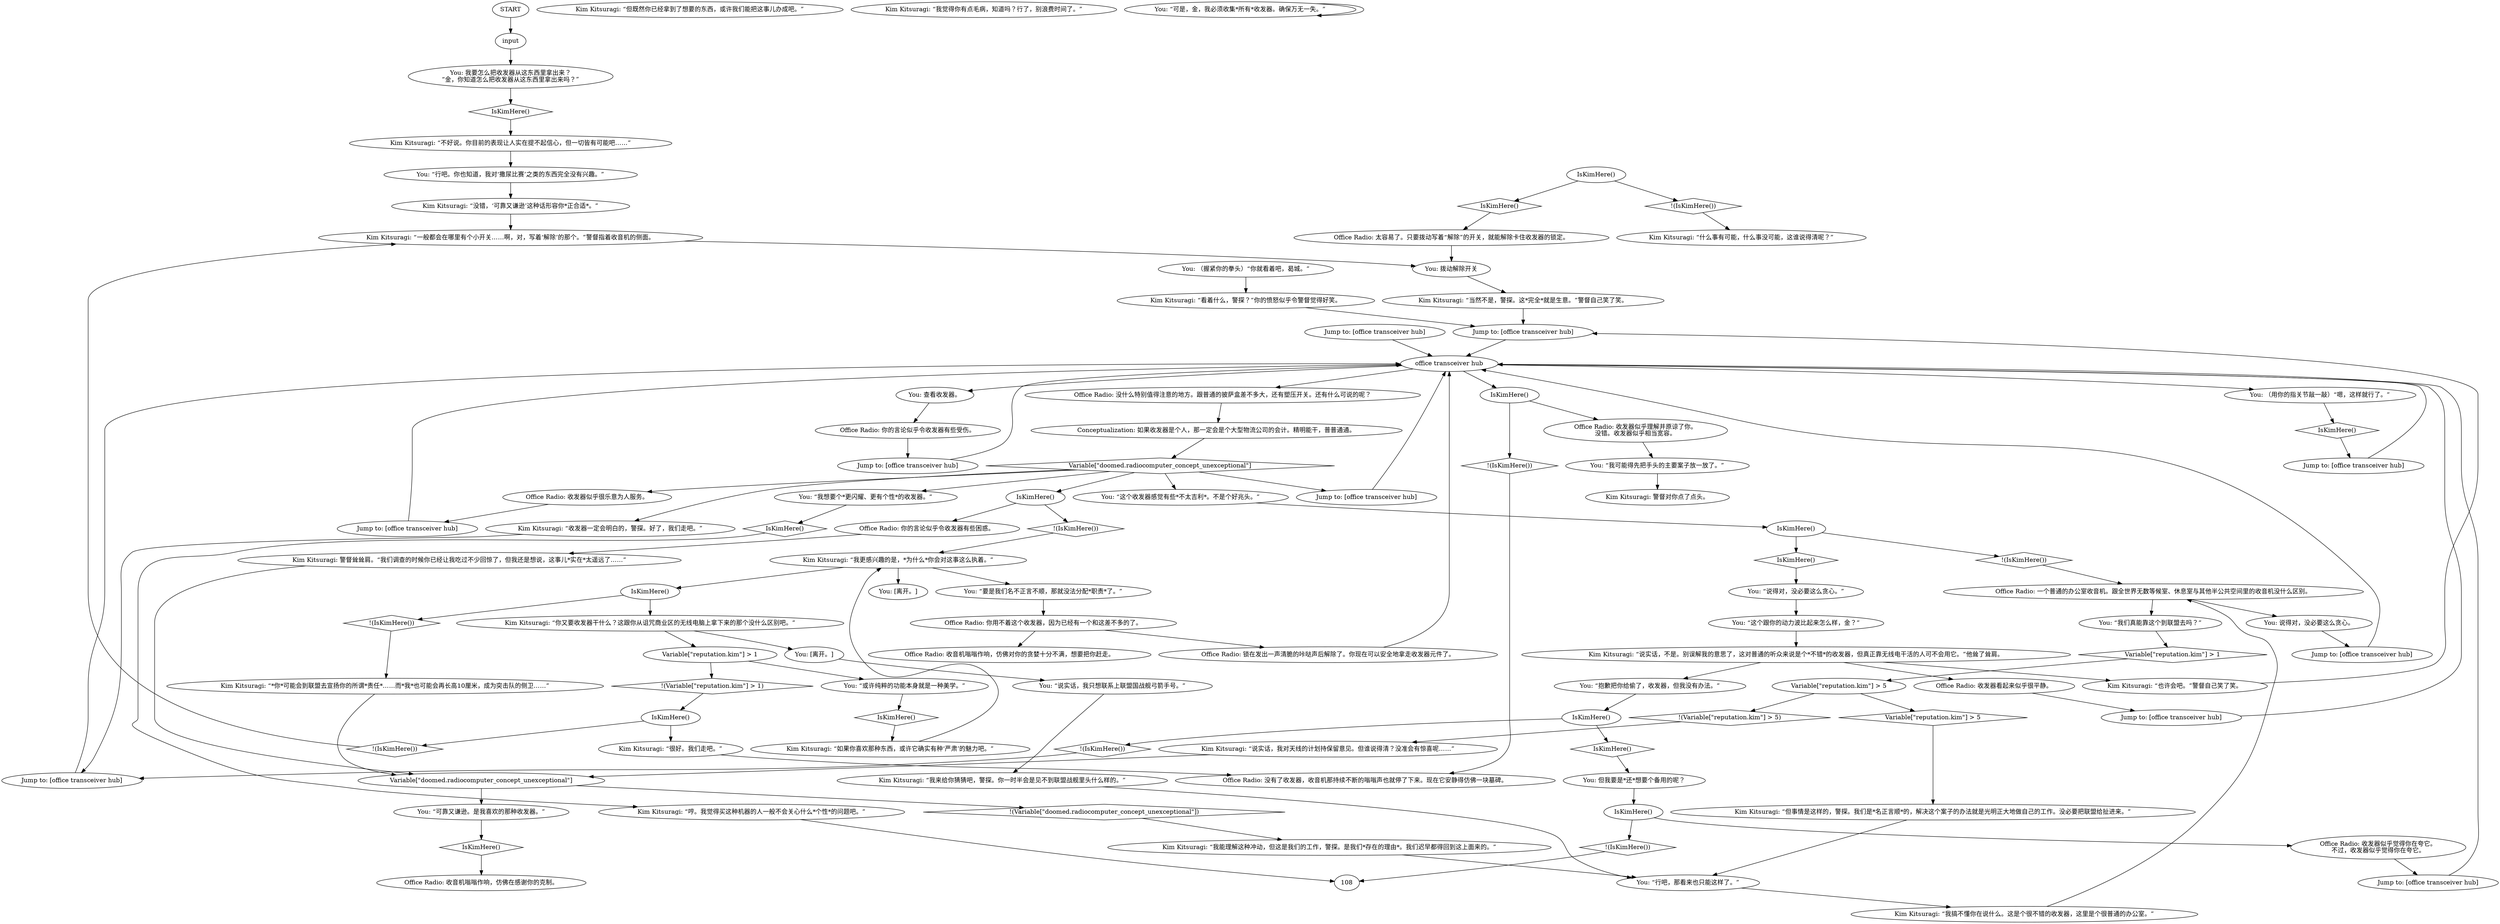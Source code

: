 # OFFICE / SECRETARYS RADIO
# You can remove the transceiver from this radio as part of the MORALIST DREAM QUEST
# ==================================================
digraph G {
	  0 [label="START"];
	  1 [label="input"];
	  2 [label="Kim Kitsuragi: “但既然你已经拿到了想要的东西，或许我们能把这事儿办成吧。”"];
	  3 [label="office transceiver hub"];
	  4 [label="You: “我想要个*更闪耀、更有个性*的收发器。”"];
	  5 [label="IsKimHere()"];
	  6 [label="IsKimHere()", shape=diamond];
	  7 [label="!(IsKimHere())", shape=diamond];
	  8 [label="Kim Kitsuragi: “我来给你猜猜吧，警探。你一时半会是见不到联盟战舰里头什么样的。”"];
	  9 [label="Conceptualization: 如果收发器是个人，那一定会是个大型物流公司的会计。精明能干，普普通通。"];
	  10 [label="Kim Kitsuragi: “哼。我觉得买这种机器的人一般不会关心什么*个性*的问题吧。”"];
	  11 [label="You: “要是我们名不正言不顺，那就没法分配*职责*了。”"];
	  12 [label="Kim Kitsuragi: “看着什么，警探？”你的愤怒似乎令警督觉得好笑。"];
	  13 [label="Kim Kitsuragi: “如果你喜欢那种东西，或许它确实有种‘严肃’的魅力吧。”"];
	  14 [label="Jump to: [office transceiver hub]"];
	  15 [label="IsKimHere()"];
	  16 [label="IsKimHere()", shape=diamond];
	  17 [label="!(IsKimHere())", shape=diamond];
	  18 [label="You: 拨动解除开关"];
	  19 [label="You: 查看收发器。"];
	  20 [label="Kim Kitsuragi: “说实话，不是。别误解我的意思了，这对普通的听众来说是个*不错*的收发器，但真正靠无线电干活的人可不会用它。”他耸了耸肩。"];
	  21 [label="You: “这个收发器感觉有些*不太吉利*。不是个好兆头。”"];
	  22 [label="IsKimHere()"];
	  23 [label="IsKimHere()", shape=diamond];
	  24 [label="!(IsKimHere())", shape=diamond];
	  25 [label="Jump to: [office transceiver hub]"];
	  26 [label="Variable[\"reputation.kim\"] > 5"];
	  27 [label="Variable[\"reputation.kim\"] > 5", shape=diamond];
	  28 [label="!(Variable[\"reputation.kim\"] > 5)", shape=diamond];
	  29 [label="Kim Kitsuragi: “说实话，我对天线的计划持保留意见。但谁说得清？没准会有惊喜呢……”"];
	  30 [label="Jump to: [office transceiver hub]"];
	  31 [label="Variable[\"doomed.radiocomputer_concept_unexceptional\"]"];
	  32 [label="Variable[\"doomed.radiocomputer_concept_unexceptional\"]", shape=diamond];
	  33 [label="!(Variable[\"doomed.radiocomputer_concept_unexceptional\"])", shape=diamond];
	  34 [label="You: “可靠又谦逊。是我喜欢的那种收发器。”"];
	  35 [label="IsKimHere()"];
	  36 [label="IsKimHere()", shape=diamond];
	  37 [label="!(IsKimHere())", shape=diamond];
	  38 [label="Office Radio: 你的言论似乎令收发器有些困惑。"];
	  39 [label="Office Radio: 一个普通的办公室收音机。跟全世界无数等候室、休息室与其他半公共空间里的收音机没什么区别。"];
	  40 [label="You: 我要怎么把收发器从这东西里拿出来？\n“金，你知道怎么把收发器从这东西里拿出来吗？”"];
	  41 [label="You: 说得对，没必要这么贪心。"];
	  42 [label="Office Radio: 锁在发出一声清脆的咔哒声后解除了。你现在可以安全地拿走收发器元件了。"];
	  43 [label="Kim Kitsuragi: “当然不是，警探。这*完全*就是生意。”警督自己笑了笑。"];
	  44 [label="Kim Kitsuragi: “没错，‘可靠又谦逊’这种话形容你*正合适*。”"];
	  45 [label="Office Radio: 收音机嗡嗡作响，仿佛在感谢你的克制。"];
	  46 [label="Jump to: [office transceiver hub]"];
	  47 [label="You: “行吧，那看来也只能这样了。”"];
	  48 [label="You: “抱歉把你给偷了，收发器，但我没有办法。”"];
	  49 [label="Kim Kitsuragi: “收发器一定会明白的，警探。好了，我们走吧。”"];
	  50 [label="You: 但我要是*还*想要个备用的呢？"];
	  51 [label="Office Radio: 收音机嗡嗡作响，仿佛对你的贪婪十分不满，想要把你赶走。"];
	  52 [label="IsKimHere()"];
	  53 [label="IsKimHere()", shape=diamond];
	  54 [label="!(IsKimHere())", shape=diamond];
	  55 [label="Office Radio: 收发器似乎觉得你在夸它。\n不过，收发器似乎觉得你在夸它。"];
	  56 [label="Kim Kitsuragi: “一般都会在哪里有个小开关……啊，对，写着‘解除’的那个。”警督指着收音机的侧面。"];
	  57 [label="Kim Kitsuragi: “不好说。你目前的表现让人实在提不起信心，但一切皆有可能吧……”"];
	  58 [label="IsKimHere()"];
	  59 [label="IsKimHere()", shape=diamond];
	  60 [label="!(IsKimHere())", shape=diamond];
	  61 [label="Kim Kitsuragi: “很好。我们走吧。”"];
	  62 [label="Jump to: [office transceiver hub]"];
	  63 [label="Kim Kitsuragi: “我能理解这种冲动，但这是我们的工作，警探。是我们*存在的理由*。我们迟早都得回到这上面来的。”"];
	  64 [label="Kim Kitsuragi: 警督对你点了点头。"];
	  65 [label="You: “这个跟你的动力波比起来怎么样，金？”"];
	  66 [label="You: （用你的指关节敲一敲）“嗯，这样就行了。”"];
	  67 [label="Jump to: [office transceiver hub]"];
	  68 [label="Jump to: [office transceiver hub]"];
	  69 [label="Kim Kitsuragi: 警督耸耸肩。“我们调查的时候你已经让我吃过不少回惊了，但我还是想说，这事儿*实在*太遥远了……”"];
	  70 [label="Kim Kitsuragi: “但事情是这样的，警探。我们是*名正言顺*的，解决这个案子的办法就是光明正大地做自己的工作。没必要把联盟给扯进来。”"];
	  71 [label="Office Radio: 你用不着这个收发器，因为已经有一个和这差不多的了。"];
	  72 [label="Kim Kitsuragi: “什么事有可能，什么事没可能，这谁说得清呢？”"];
	  73 [label="You: （握紧你的拳头）“你就看着吧，曷城。”"];
	  74 [label="Office Radio: 收发器看起来似乎很平静。"];
	  75 [label="Kim Kitsuragi: “我更感兴趣的是，*为什么*你会对这事这么执着。”"];
	  76 [label="Kim Kitsuragi: “我觉得你有点毛病，知道吗？行了，别浪费时间了。”"];
	  77 [label="You: “可是，金，我必须收集*所有*收发器。确保万无一失。”"];
	  78 [label="You: [离开。]"];
	  79 [label="IsKimHere()"];
	  80 [label="IsKimHere()", shape=diamond];
	  81 [label="!(IsKimHere())", shape=diamond];
	  82 [label="Office Radio: 收发器似乎理解并原谅了你。\n没错。收发器似乎相当宽容。"];
	  83 [label="Jump to: [office transceiver hub]"];
	  84 [label="Jump to: [office transceiver hub]"];
	  85 [label="Jump to: [office transceiver hub]"];
	  86 [label="You: “我可能得先把手头的主要案子放一放了。”"];
	  87 [label="IsKimHere()"];
	  88 [label="IsKimHere()", shape=diamond];
	  89 [label="!(IsKimHere())", shape=diamond];
	  90 [label="Kim Kitsuragi: “你又要收发器干什么？这跟你从诅咒商业区的无线电脑上拿下来的那个没什么区别吧。”"];
	  91 [label="Office Radio: 太容易了。只要拨动写着“解除”的开关，就能解除卡住收发器的锁定。"];
	  92 [label="Kim Kitsuragi: “*你*可能会到联盟去宣扬你的所谓*责任*……而*我*也可能会再长高10厘米，成为突击队的侧卫……”"];
	  93 [label="You: “行吧。你也知道，我对‘撒尿比赛’之类的东西完全没有兴趣。”"];
	  94 [label="Kim Kitsuragi: “也许会吧。”警督自己笑了笑。"];
	  95 [label="Kim Kitsuragi: “我搞不懂你在说什么。这是个很不错的收发器，这里是个很普通的办公室。”"];
	  96 [label="You: “说得对，没必要这么贪心。”"];
	  97 [label="Variable[\"reputation.kim\"] > 1"];
	  98 [label="Variable[\"reputation.kim\"] > 1", shape=diamond];
	  99 [label="!(Variable[\"reputation.kim\"] > 1)", shape=diamond];
	  100 [label="You: “或许纯粹的功能本身就是一种美学。”"];
	  101 [label="Office Radio: 收发器似乎很乐意为人服务。"];
	  102 [label="Office Radio: 没有了收发器，收音机那持续不断的嗡嗡声也就停了下来。现在它安静得仿佛一块墓碑。"];
	  103 [label="You: “说实话，我只想联系上联盟国战舰弓箭手号。”"];
	  104 [label="You: [离开。]"];
	  105 [label="You: “我们真能靠这个到联盟去吗？”"];
	  106 [label="Office Radio: 没什么特别值得注意的地方。跟普通的披萨盒差不多大，还有塑压开关。还有什么可说的呢？"];
	  107 [label="Office Radio: 你的言论似乎令收发器有些受伤。"];
	  0 -> 1
	  1 -> 40
	  3 -> 106
	  3 -> 19
	  3 -> 66
	  3 -> 79
	  4 -> 53
	  5 -> 6
	  5 -> 7
	  6 -> 96
	  7 -> 39
	  8 -> 47
	  9 -> 32
	  10 -> 108
	  11 -> 71
	  12 -> 85
	  13 -> 75
	  14 -> 3
	  15 -> 16
	  15 -> 17
	  16 -> 91
	  17 -> 72
	  18 -> 43
	  19 -> 107
	  20 -> 48
	  20 -> 74
	  20 -> 94
	  21 -> 5
	  22 -> 24
	  22 -> 23
	  23 -> 50
	  24 -> 83
	  25 -> 3
	  26 -> 27
	  26 -> 28
	  27 -> 70
	  28 -> 29
	  29 -> 31
	  30 -> 3
	  31 -> 33
	  31 -> 34
	  32 -> 35
	  32 -> 4
	  32 -> 101
	  32 -> 67
	  32 -> 49
	  32 -> 21
	  33 -> 63
	  34 -> 59
	  35 -> 37
	  35 -> 38
	  36 -> 13
	  37 -> 75
	  38 -> 69
	  39 -> 41
	  39 -> 105
	  40 -> 88
	  41 -> 46
	  42 -> 3
	  43 -> 85
	  44 -> 56
	  46 -> 3
	  47 -> 95
	  48 -> 22
	  49 -> 83
	  50 -> 52
	  52 -> 54
	  52 -> 55
	  53 -> 10
	  54 -> 108
	  55 -> 25
	  56 -> 18
	  57 -> 93
	  58 -> 60
	  58 -> 61
	  59 -> 45
	  60 -> 56
	  61 -> 102
	  62 -> 3
	  63 -> 47
	  65 -> 20
	  66 -> 80
	  67 -> 3
	  68 -> 3
	  69 -> 31
	  70 -> 47
	  71 -> 42
	  71 -> 51
	  73 -> 12
	  74 -> 84
	  75 -> 104
	  75 -> 11
	  75 -> 87
	  77 -> 77
	  78 -> 103
	  79 -> 81
	  79 -> 82
	  80 -> 62
	  81 -> 102
	  82 -> 86
	  83 -> 3
	  84 -> 3
	  85 -> 3
	  86 -> 64
	  87 -> 89
	  87 -> 90
	  88 -> 57
	  89 -> 92
	  90 -> 97
	  90 -> 78
	  91 -> 18
	  92 -> 31
	  93 -> 44
	  94 -> 85
	  95 -> 39
	  96 -> 65
	  97 -> 99
	  97 -> 100
	  98 -> 26
	  99 -> 58
	  100 -> 36
	  101 -> 14
	  103 -> 8
	  105 -> 98
	  106 -> 9
	  107 -> 68
}

